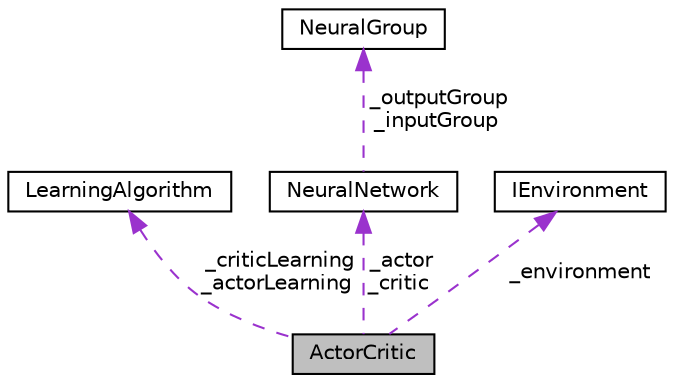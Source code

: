 digraph "ActorCritic"
{
  edge [fontname="Helvetica",fontsize="10",labelfontname="Helvetica",labelfontsize="10"];
  node [fontname="Helvetica",fontsize="10",shape=record];
  Node1 [label="ActorCritic",height=0.2,width=0.4,color="black", fillcolor="grey75", style="filled", fontcolor="black"];
  Node2 -> Node1 [dir="back",color="darkorchid3",fontsize="10",style="dashed",label=" _criticLearning\n_actorLearning" ,fontname="Helvetica"];
  Node2 [label="LearningAlgorithm",height=0.2,width=0.4,color="black", fillcolor="white", style="filled",URL="$class_learning_algorithm.html"];
  Node3 -> Node1 [dir="back",color="darkorchid3",fontsize="10",style="dashed",label=" _actor\n_critic" ,fontname="Helvetica"];
  Node3 [label="NeuralNetwork",height=0.2,width=0.4,color="black", fillcolor="white", style="filled",URL="$class_neural_network.html"];
  Node4 -> Node3 [dir="back",color="darkorchid3",fontsize="10",style="dashed",label=" _outputGroup\n_inputGroup" ,fontname="Helvetica"];
  Node4 [label="NeuralGroup",height=0.2,width=0.4,color="black", fillcolor="white", style="filled",URL="$class_neural_group.html"];
  Node5 -> Node1 [dir="back",color="darkorchid3",fontsize="10",style="dashed",label=" _environment" ,fontname="Helvetica"];
  Node5 [label="IEnvironment",height=0.2,width=0.4,color="black", fillcolor="white", style="filled",URL="$class_i_environment.html"];
}
